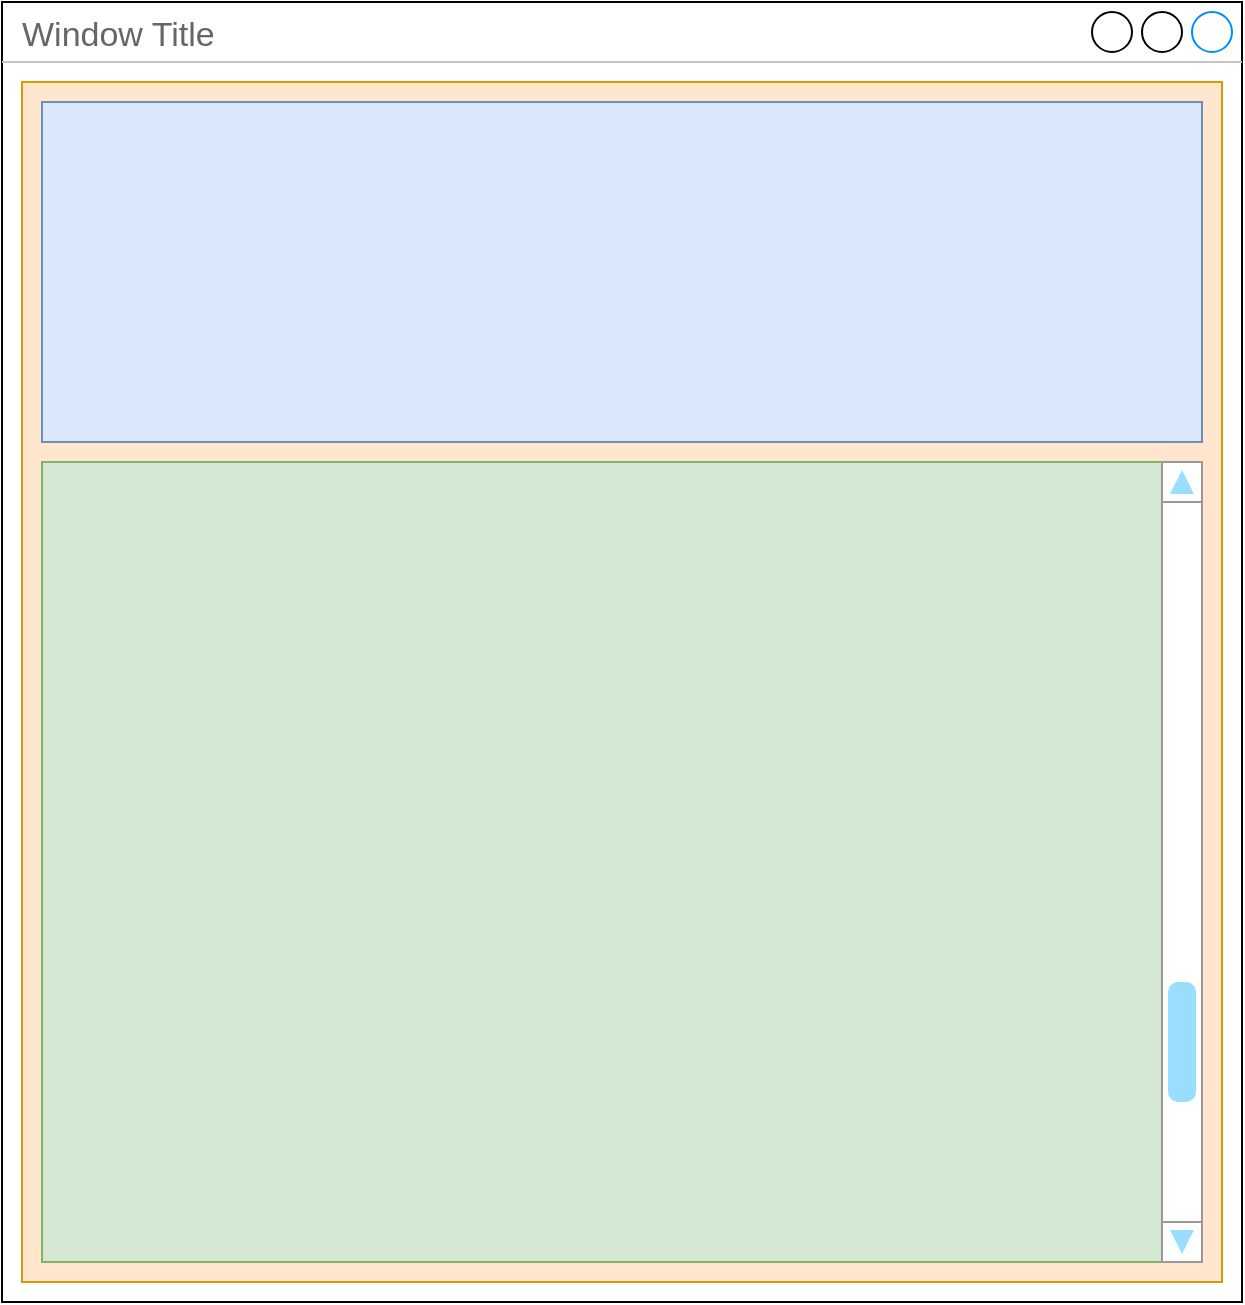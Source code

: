 <mxfile version="22.0.6" type="github">
  <diagram name="Page-1" id="03018318-947c-dd8e-b7a3-06fadd420f32">
    <mxGraphModel dx="1399" dy="730" grid="1" gridSize="10" guides="1" tooltips="1" connect="1" arrows="1" fold="1" page="1" pageScale="1" pageWidth="1100" pageHeight="850" background="none" math="0" shadow="0">
      <root>
        <mxCell id="0" />
        <mxCell id="1" parent="0" />
        <mxCell id="mACh9X3qU8Q6sLjc18Z--1" value="Window Title" style="strokeWidth=1;shadow=0;dashed=0;align=center;html=1;shape=mxgraph.mockup.containers.window;align=left;verticalAlign=top;spacingLeft=8;strokeColor2=#008cff;strokeColor3=#c4c4c4;fontColor=#666666;mainText=;fontSize=17;labelBackgroundColor=none;whiteSpace=wrap;" vertex="1" parent="1">
          <mxGeometry x="50" y="40" width="620" height="650" as="geometry" />
        </mxCell>
        <mxCell id="mACh9X3qU8Q6sLjc18Z--2" value="" style="rounded=0;whiteSpace=wrap;html=1;fillColor=#ffe6cc;strokeColor=#d79b00;" vertex="1" parent="1">
          <mxGeometry x="60" y="80" width="600" height="600" as="geometry" />
        </mxCell>
        <mxCell id="mACh9X3qU8Q6sLjc18Z--4" value="" style="rounded=0;whiteSpace=wrap;html=1;fillColor=#dae8fc;strokeColor=#6c8ebf;" vertex="1" parent="1">
          <mxGeometry x="70" y="90" width="580" height="170" as="geometry" />
        </mxCell>
        <mxCell id="mACh9X3qU8Q6sLjc18Z--6" value="" style="rounded=0;whiteSpace=wrap;html=1;fillColor=#d5e8d4;strokeColor=#82b366;" vertex="1" parent="1">
          <mxGeometry x="70" y="270" width="580" height="400" as="geometry" />
        </mxCell>
        <mxCell id="mACh9X3qU8Q6sLjc18Z--5" value="" style="verticalLabelPosition=bottom;shadow=0;dashed=0;align=center;html=1;verticalAlign=top;strokeWidth=1;shape=mxgraph.mockup.navigation.scrollBar;strokeColor=#999999;barPos=20;fillColor2=#99ddff;strokeColor2=none;direction=north;" vertex="1" parent="1">
          <mxGeometry x="630" y="270" width="20" height="400" as="geometry" />
        </mxCell>
      </root>
    </mxGraphModel>
  </diagram>
</mxfile>
